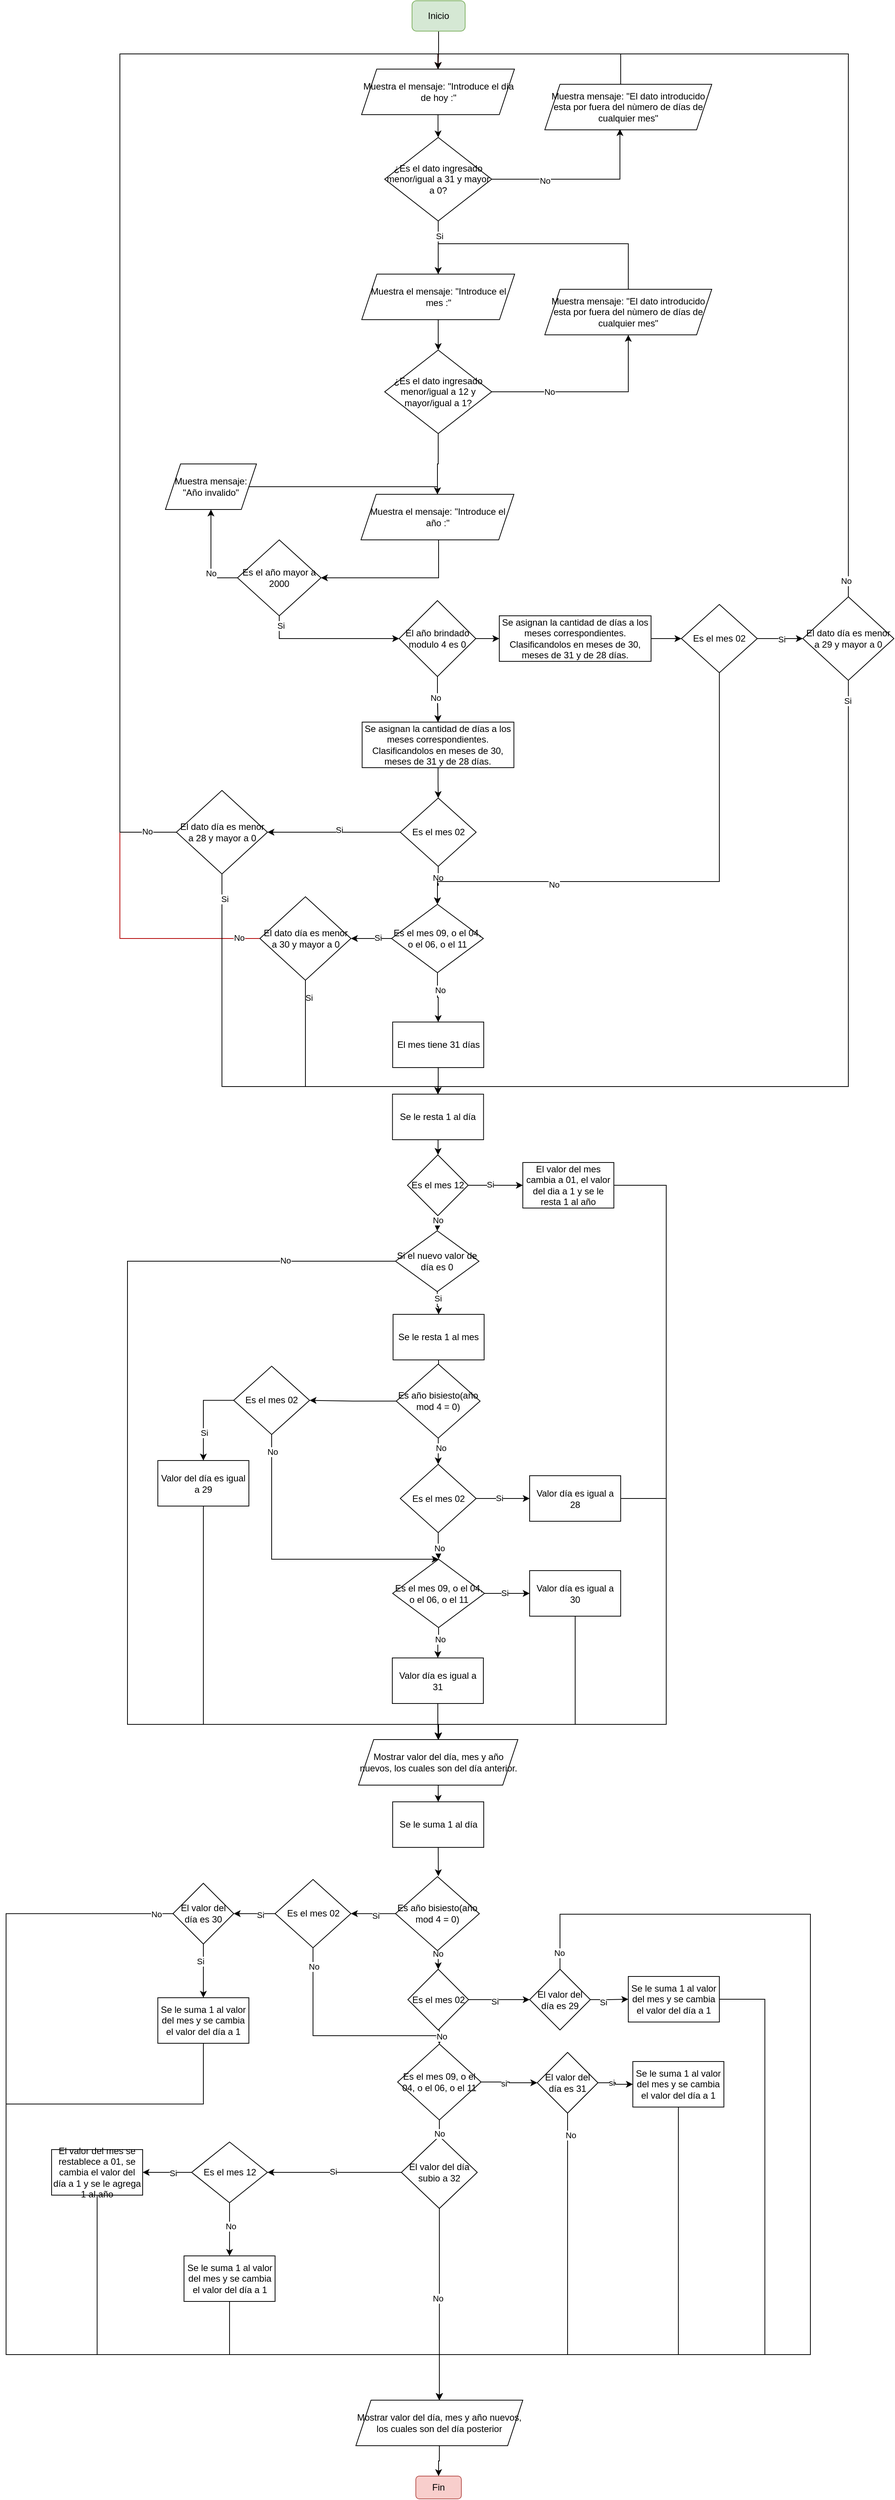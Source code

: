 <mxfile version="23.1.7" type="device">
  <diagram id="C5RBs43oDa-KdzZeNtuy" name="Page-1">
    <mxGraphModel dx="2181" dy="1824" grid="1" gridSize="10" guides="1" tooltips="1" connect="1" arrows="1" fold="1" page="1" pageScale="1" pageWidth="827" pageHeight="1169" math="0" shadow="0">
      <root>
        <mxCell id="WIyWlLk6GJQsqaUBKTNV-0" />
        <mxCell id="WIyWlLk6GJQsqaUBKTNV-1" parent="WIyWlLk6GJQsqaUBKTNV-0" />
        <mxCell id="IuTBxIgExuKys4fgffxA-3" style="edgeStyle=orthogonalEdgeStyle;rounded=0;orthogonalLoop=1;jettySize=auto;html=1;entryX=0.5;entryY=0;entryDx=0;entryDy=0;" parent="WIyWlLk6GJQsqaUBKTNV-1" source="0hLWhvE7-fq7aFlOR1GX-0" target="0hLWhvE7-fq7aFlOR1GX-1" edge="1">
          <mxGeometry relative="1" as="geometry" />
        </mxCell>
        <mxCell id="0hLWhvE7-fq7aFlOR1GX-0" value="Inicio" style="rounded=1;whiteSpace=wrap;html=1;fillColor=#d5e8d4;strokeColor=#82b366;" parent="WIyWlLk6GJQsqaUBKTNV-1" vertex="1">
          <mxGeometry x="415" y="-230" width="70" height="40" as="geometry" />
        </mxCell>
        <mxCell id="zD9bBYL7dRjCvq7cNpDJ-2" style="edgeStyle=orthogonalEdgeStyle;rounded=0;orthogonalLoop=1;jettySize=auto;html=1;entryX=0.5;entryY=0;entryDx=0;entryDy=0;" parent="WIyWlLk6GJQsqaUBKTNV-1" source="0hLWhvE7-fq7aFlOR1GX-1" target="IuTBxIgExuKys4fgffxA-0" edge="1">
          <mxGeometry relative="1" as="geometry" />
        </mxCell>
        <mxCell id="0hLWhvE7-fq7aFlOR1GX-1" value="Muestra el mensaje: &quot;Introduce el día de hoy :&quot;" style="shape=parallelogram;perimeter=parallelogramPerimeter;whiteSpace=wrap;html=1;fixedSize=1;" parent="WIyWlLk6GJQsqaUBKTNV-1" vertex="1">
          <mxGeometry x="348.5" y="-140" width="201.5" height="60" as="geometry" />
        </mxCell>
        <mxCell id="IuTBxIgExuKys4fgffxA-1" style="edgeStyle=orthogonalEdgeStyle;rounded=0;orthogonalLoop=1;jettySize=auto;html=1;entryX=0.5;entryY=0;entryDx=0;entryDy=0;" parent="WIyWlLk6GJQsqaUBKTNV-1" source="IuTBxIgExuKys4fgffxA-0" target="0hLWhvE7-fq7aFlOR1GX-2" edge="1">
          <mxGeometry relative="1" as="geometry" />
        </mxCell>
        <mxCell id="IuTBxIgExuKys4fgffxA-29" value="Si" style="edgeLabel;html=1;align=center;verticalAlign=middle;resizable=0;points=[];" parent="IuTBxIgExuKys4fgffxA-1" vertex="1" connectable="0">
          <mxGeometry x="-0.444" y="1" relative="1" as="geometry">
            <mxPoint as="offset" />
          </mxGeometry>
        </mxCell>
        <mxCell id="IuTBxIgExuKys4fgffxA-0" value="¿Es el dato ingresado menor/igual a 31 y mayor a 0?" style="rhombus;whiteSpace=wrap;html=1;" parent="WIyWlLk6GJQsqaUBKTNV-1" vertex="1">
          <mxGeometry x="379" y="-50" width="141" height="110" as="geometry" />
        </mxCell>
        <mxCell id="IuTBxIgExuKys4fgffxA-12" style="edgeStyle=orthogonalEdgeStyle;rounded=0;orthogonalLoop=1;jettySize=auto;html=1;entryX=0.5;entryY=0;entryDx=0;entryDy=0;" parent="WIyWlLk6GJQsqaUBKTNV-1" source="IuTBxIgExuKys4fgffxA-7" target="0hLWhvE7-fq7aFlOR1GX-1" edge="1">
          <mxGeometry relative="1" as="geometry">
            <Array as="points">
              <mxPoint x="690" y="-160" />
              <mxPoint x="449" y="-160" />
            </Array>
          </mxGeometry>
        </mxCell>
        <mxCell id="IuTBxIgExuKys4fgffxA-7" value="Muestra mensaje: &quot;El dato introducido esta por fuera del nùmero de días de cualquier mes&quot;" style="shape=parallelogram;perimeter=parallelogramPerimeter;whiteSpace=wrap;html=1;fixedSize=1;" parent="WIyWlLk6GJQsqaUBKTNV-1" vertex="1">
          <mxGeometry x="590" y="-120" width="220" height="60" as="geometry" />
        </mxCell>
        <mxCell id="IuTBxIgExuKys4fgffxA-8" style="edgeStyle=orthogonalEdgeStyle;rounded=0;orthogonalLoop=1;jettySize=auto;html=1;exitX=1;exitY=0.5;exitDx=0;exitDy=0;entryX=0.45;entryY=0.983;entryDx=0;entryDy=0;entryPerimeter=0;" parent="WIyWlLk6GJQsqaUBKTNV-1" source="IuTBxIgExuKys4fgffxA-0" target="IuTBxIgExuKys4fgffxA-7" edge="1">
          <mxGeometry relative="1" as="geometry" />
        </mxCell>
        <mxCell id="IuTBxIgExuKys4fgffxA-25" value="No" style="edgeLabel;html=1;align=center;verticalAlign=middle;resizable=0;points=[];" parent="IuTBxIgExuKys4fgffxA-8" vertex="1" connectable="0">
          <mxGeometry x="-0.417" y="-2" relative="1" as="geometry">
            <mxPoint x="1" as="offset" />
          </mxGeometry>
        </mxCell>
        <mxCell id="IuTBxIgExuKys4fgffxA-22" style="edgeStyle=orthogonalEdgeStyle;rounded=0;orthogonalLoop=1;jettySize=auto;html=1;entryX=0.5;entryY=1;entryDx=0;entryDy=0;" parent="WIyWlLk6GJQsqaUBKTNV-1" source="IuTBxIgExuKys4fgffxA-13" target="IuTBxIgExuKys4fgffxA-14" edge="1">
          <mxGeometry relative="1" as="geometry" />
        </mxCell>
        <mxCell id="IuTBxIgExuKys4fgffxA-24" value="No" style="edgeLabel;html=1;align=center;verticalAlign=middle;resizable=0;points=[];" parent="IuTBxIgExuKys4fgffxA-22" vertex="1" connectable="0">
          <mxGeometry x="-0.409" relative="1" as="geometry">
            <mxPoint as="offset" />
          </mxGeometry>
        </mxCell>
        <mxCell id="IuTBxIgExuKys4fgffxA-151" style="edgeStyle=orthogonalEdgeStyle;rounded=0;orthogonalLoop=1;jettySize=auto;html=1;entryX=0.5;entryY=0;entryDx=0;entryDy=0;" parent="WIyWlLk6GJQsqaUBKTNV-1" source="IuTBxIgExuKys4fgffxA-13" target="IuTBxIgExuKys4fgffxA-137" edge="1">
          <mxGeometry relative="1" as="geometry" />
        </mxCell>
        <mxCell id="IuTBxIgExuKys4fgffxA-13" value="¿Es el dato ingresado menor/igual a 12 y mayor/igual a 1?" style="rhombus;whiteSpace=wrap;html=1;" parent="WIyWlLk6GJQsqaUBKTNV-1" vertex="1">
          <mxGeometry x="379" y="230" width="141" height="110" as="geometry" />
        </mxCell>
        <mxCell id="zD9bBYL7dRjCvq7cNpDJ-3" style="edgeStyle=orthogonalEdgeStyle;rounded=0;orthogonalLoop=1;jettySize=auto;html=1;exitX=0.5;exitY=0;exitDx=0;exitDy=0;entryX=0.5;entryY=0;entryDx=0;entryDy=0;" parent="WIyWlLk6GJQsqaUBKTNV-1" source="IuTBxIgExuKys4fgffxA-14" target="0hLWhvE7-fq7aFlOR1GX-2" edge="1">
          <mxGeometry relative="1" as="geometry">
            <Array as="points">
              <mxPoint x="700" y="90" />
              <mxPoint x="450" y="90" />
            </Array>
          </mxGeometry>
        </mxCell>
        <mxCell id="IuTBxIgExuKys4fgffxA-14" value="Muestra mensaje: &quot;El dato introducido esta por fuera del nùmero de días de cualquier mes&quot;" style="shape=parallelogram;perimeter=parallelogramPerimeter;whiteSpace=wrap;html=1;fixedSize=1;" parent="WIyWlLk6GJQsqaUBKTNV-1" vertex="1">
          <mxGeometry x="590" y="150" width="220" height="60" as="geometry" />
        </mxCell>
        <mxCell id="zD9bBYL7dRjCvq7cNpDJ-10" style="edgeStyle=orthogonalEdgeStyle;rounded=0;orthogonalLoop=1;jettySize=auto;html=1;entryX=0.5;entryY=0;entryDx=0;entryDy=0;" parent="WIyWlLk6GJQsqaUBKTNV-1" source="IuTBxIgExuKys4fgffxA-34" target="IuTBxIgExuKys4fgffxA-38" edge="1">
          <mxGeometry relative="1" as="geometry" />
        </mxCell>
        <mxCell id="IuTBxIgExuKys4fgffxA-34" value="Se asignan la cantidad de días a los meses correspondientes. Clasificandolos en meses de 30, meses de 31 y de 28 días." style="rounded=0;whiteSpace=wrap;html=1;" parent="WIyWlLk6GJQsqaUBKTNV-1" vertex="1">
          <mxGeometry x="349.25" y="720" width="200" height="60" as="geometry" />
        </mxCell>
        <mxCell id="zD9bBYL7dRjCvq7cNpDJ-12" style="edgeStyle=orthogonalEdgeStyle;rounded=0;orthogonalLoop=1;jettySize=auto;html=1;entryX=0.5;entryY=0;entryDx=0;entryDy=0;" parent="WIyWlLk6GJQsqaUBKTNV-1" source="IuTBxIgExuKys4fgffxA-35" target="IuTBxIgExuKys4fgffxA-42" edge="1">
          <mxGeometry relative="1" as="geometry" />
        </mxCell>
        <mxCell id="zD9bBYL7dRjCvq7cNpDJ-30" value="No" style="edgeLabel;html=1;align=center;verticalAlign=middle;resizable=0;points=[];" parent="zD9bBYL7dRjCvq7cNpDJ-12" vertex="1" connectable="0">
          <mxGeometry x="-0.323" y="3" relative="1" as="geometry">
            <mxPoint as="offset" />
          </mxGeometry>
        </mxCell>
        <mxCell id="zD9bBYL7dRjCvq7cNpDJ-244" style="edgeStyle=orthogonalEdgeStyle;rounded=0;orthogonalLoop=1;jettySize=auto;html=1;entryX=1;entryY=0.5;entryDx=0;entryDy=0;" parent="WIyWlLk6GJQsqaUBKTNV-1" source="IuTBxIgExuKys4fgffxA-35" target="zD9bBYL7dRjCvq7cNpDJ-239" edge="1">
          <mxGeometry relative="1" as="geometry" />
        </mxCell>
        <mxCell id="zD9bBYL7dRjCvq7cNpDJ-245" value="Si" style="edgeLabel;html=1;align=center;verticalAlign=middle;resizable=0;points=[];" parent="zD9bBYL7dRjCvq7cNpDJ-244" vertex="1" connectable="0">
          <mxGeometry x="-0.319" y="-1" relative="1" as="geometry">
            <mxPoint as="offset" />
          </mxGeometry>
        </mxCell>
        <mxCell id="IuTBxIgExuKys4fgffxA-35" value="Es el mes 09, o el 04, o el 06, o el 11" style="rhombus;whiteSpace=wrap;html=1;" parent="WIyWlLk6GJQsqaUBKTNV-1" vertex="1">
          <mxGeometry x="388" y="960" width="121" height="90" as="geometry" />
        </mxCell>
        <mxCell id="zD9bBYL7dRjCvq7cNpDJ-11" style="edgeStyle=orthogonalEdgeStyle;rounded=0;orthogonalLoop=1;jettySize=auto;html=1;" parent="WIyWlLk6GJQsqaUBKTNV-1" source="IuTBxIgExuKys4fgffxA-38" target="IuTBxIgExuKys4fgffxA-35" edge="1">
          <mxGeometry relative="1" as="geometry" />
        </mxCell>
        <mxCell id="zD9bBYL7dRjCvq7cNpDJ-32" value="No" style="edgeLabel;html=1;align=center;verticalAlign=middle;resizable=0;points=[];" parent="zD9bBYL7dRjCvq7cNpDJ-11" vertex="1" connectable="0">
          <mxGeometry x="-0.438" y="-1" relative="1" as="geometry">
            <mxPoint as="offset" />
          </mxGeometry>
        </mxCell>
        <mxCell id="zD9bBYL7dRjCvq7cNpDJ-243" style="edgeStyle=orthogonalEdgeStyle;rounded=0;orthogonalLoop=1;jettySize=auto;html=1;exitX=0;exitY=0.5;exitDx=0;exitDy=0;entryX=1;entryY=0.5;entryDx=0;entryDy=0;" parent="WIyWlLk6GJQsqaUBKTNV-1" source="IuTBxIgExuKys4fgffxA-38" target="zD9bBYL7dRjCvq7cNpDJ-242" edge="1">
          <mxGeometry relative="1" as="geometry" />
        </mxCell>
        <mxCell id="zD9bBYL7dRjCvq7cNpDJ-246" value="Si" style="edgeLabel;html=1;align=center;verticalAlign=middle;resizable=0;points=[];" parent="zD9bBYL7dRjCvq7cNpDJ-243" vertex="1" connectable="0">
          <mxGeometry x="-0.085" y="-3" relative="1" as="geometry">
            <mxPoint x="-1" as="offset" />
          </mxGeometry>
        </mxCell>
        <mxCell id="IuTBxIgExuKys4fgffxA-38" value="Es el mes 02" style="rhombus;whiteSpace=wrap;html=1;" parent="WIyWlLk6GJQsqaUBKTNV-1" vertex="1">
          <mxGeometry x="399.5" y="820" width="100" height="90" as="geometry" />
        </mxCell>
        <mxCell id="zD9bBYL7dRjCvq7cNpDJ-45" style="edgeStyle=orthogonalEdgeStyle;rounded=0;orthogonalLoop=1;jettySize=auto;html=1;entryX=0.5;entryY=0;entryDx=0;entryDy=0;" parent="WIyWlLk6GJQsqaUBKTNV-1" source="IuTBxIgExuKys4fgffxA-42" target="IuTBxIgExuKys4fgffxA-51" edge="1">
          <mxGeometry relative="1" as="geometry" />
        </mxCell>
        <mxCell id="IuTBxIgExuKys4fgffxA-42" value="El mes tiene 31 días" style="rounded=0;whiteSpace=wrap;html=1;" parent="WIyWlLk6GJQsqaUBKTNV-1" vertex="1">
          <mxGeometry x="389.5" y="1115" width="120" height="60" as="geometry" />
        </mxCell>
        <mxCell id="zD9bBYL7dRjCvq7cNpDJ-211" style="edgeStyle=orthogonalEdgeStyle;rounded=0;orthogonalLoop=1;jettySize=auto;html=1;entryX=0.5;entryY=0;entryDx=0;entryDy=0;" parent="WIyWlLk6GJQsqaUBKTNV-1" source="IuTBxIgExuKys4fgffxA-51" target="zD9bBYL7dRjCvq7cNpDJ-209" edge="1">
          <mxGeometry relative="1" as="geometry" />
        </mxCell>
        <mxCell id="IuTBxIgExuKys4fgffxA-51" value="Se le resta 1 al día" style="rounded=0;whiteSpace=wrap;html=1;" parent="WIyWlLk6GJQsqaUBKTNV-1" vertex="1">
          <mxGeometry x="389.25" y="1210" width="120" height="60" as="geometry" />
        </mxCell>
        <mxCell id="zD9bBYL7dRjCvq7cNpDJ-50" style="edgeStyle=orthogonalEdgeStyle;rounded=0;orthogonalLoop=1;jettySize=auto;html=1;entryX=0.5;entryY=0;entryDx=0;entryDy=0;" parent="WIyWlLk6GJQsqaUBKTNV-1" source="IuTBxIgExuKys4fgffxA-55" target="IuTBxIgExuKys4fgffxA-62" edge="1">
          <mxGeometry relative="1" as="geometry" />
        </mxCell>
        <mxCell id="zD9bBYL7dRjCvq7cNpDJ-78" value="Si" style="edgeLabel;html=1;align=center;verticalAlign=middle;resizable=0;points=[];" parent="zD9bBYL7dRjCvq7cNpDJ-50" vertex="1" connectable="0">
          <mxGeometry x="-0.481" relative="1" as="geometry">
            <mxPoint y="1" as="offset" />
          </mxGeometry>
        </mxCell>
        <mxCell id="zD9bBYL7dRjCvq7cNpDJ-76" style="edgeStyle=orthogonalEdgeStyle;rounded=0;orthogonalLoop=1;jettySize=auto;html=1;entryX=0.5;entryY=0;entryDx=0;entryDy=0;exitX=0;exitY=0.5;exitDx=0;exitDy=0;" parent="WIyWlLk6GJQsqaUBKTNV-1" source="IuTBxIgExuKys4fgffxA-55" target="IuTBxIgExuKys4fgffxA-90" edge="1">
          <mxGeometry relative="1" as="geometry">
            <mxPoint x="110" y="1950" as="targetPoint" />
            <Array as="points">
              <mxPoint x="40" y="1430" />
              <mxPoint x="40" y="2040" />
              <mxPoint x="450" y="2040" />
            </Array>
          </mxGeometry>
        </mxCell>
        <mxCell id="zD9bBYL7dRjCvq7cNpDJ-79" value="No" style="edgeLabel;html=1;align=center;verticalAlign=middle;resizable=0;points=[];" parent="zD9bBYL7dRjCvq7cNpDJ-76" vertex="1" connectable="0">
          <mxGeometry x="-0.79" y="-1" relative="1" as="geometry">
            <mxPoint as="offset" />
          </mxGeometry>
        </mxCell>
        <mxCell id="IuTBxIgExuKys4fgffxA-55" value="Si el nuevo valor de día es 0" style="rhombus;whiteSpace=wrap;html=1;" parent="WIyWlLk6GJQsqaUBKTNV-1" vertex="1">
          <mxGeometry x="393.25" y="1390" width="110" height="80" as="geometry" />
        </mxCell>
        <mxCell id="zD9bBYL7dRjCvq7cNpDJ-60" style="edgeStyle=orthogonalEdgeStyle;rounded=0;orthogonalLoop=1;jettySize=auto;html=1;entryX=0.5;entryY=0;entryDx=0;entryDy=0;" parent="WIyWlLk6GJQsqaUBKTNV-1" source="IuTBxIgExuKys4fgffxA-62" target="zD9bBYL7dRjCvq7cNpDJ-59" edge="1">
          <mxGeometry relative="1" as="geometry" />
        </mxCell>
        <mxCell id="IuTBxIgExuKys4fgffxA-62" value="Se le resta 1 al mes" style="rounded=0;whiteSpace=wrap;html=1;" parent="WIyWlLk6GJQsqaUBKTNV-1" vertex="1">
          <mxGeometry x="390" y="1500" width="120" height="60" as="geometry" />
        </mxCell>
        <mxCell id="zD9bBYL7dRjCvq7cNpDJ-64" style="edgeStyle=orthogonalEdgeStyle;rounded=0;orthogonalLoop=1;jettySize=auto;html=1;entryX=0;entryY=0.5;entryDx=0;entryDy=0;" parent="WIyWlLk6GJQsqaUBKTNV-1" source="IuTBxIgExuKys4fgffxA-64" target="IuTBxIgExuKys4fgffxA-78" edge="1">
          <mxGeometry relative="1" as="geometry" />
        </mxCell>
        <mxCell id="zD9bBYL7dRjCvq7cNpDJ-71" value="Si" style="edgeLabel;html=1;align=center;verticalAlign=middle;resizable=0;points=[];" parent="zD9bBYL7dRjCvq7cNpDJ-64" vertex="1" connectable="0">
          <mxGeometry x="-0.101" y="1" relative="1" as="geometry">
            <mxPoint as="offset" />
          </mxGeometry>
        </mxCell>
        <mxCell id="zD9bBYL7dRjCvq7cNpDJ-65" style="edgeStyle=orthogonalEdgeStyle;rounded=0;orthogonalLoop=1;jettySize=auto;html=1;entryX=0.5;entryY=0;entryDx=0;entryDy=0;" parent="WIyWlLk6GJQsqaUBKTNV-1" source="IuTBxIgExuKys4fgffxA-64" target="IuTBxIgExuKys4fgffxA-83" edge="1">
          <mxGeometry relative="1" as="geometry" />
        </mxCell>
        <mxCell id="zD9bBYL7dRjCvq7cNpDJ-68" value="No" style="edgeLabel;html=1;align=center;verticalAlign=middle;resizable=0;points=[];" parent="zD9bBYL7dRjCvq7cNpDJ-65" vertex="1" connectable="0">
          <mxGeometry x="-0.25" y="2" relative="1" as="geometry">
            <mxPoint as="offset" />
          </mxGeometry>
        </mxCell>
        <mxCell id="IuTBxIgExuKys4fgffxA-64" value="Es el mes 09, o el 04, o el 06, o el 11" style="rhombus;whiteSpace=wrap;html=1;" parent="WIyWlLk6GJQsqaUBKTNV-1" vertex="1">
          <mxGeometry x="389.5" y="1822.5" width="121" height="90" as="geometry" />
        </mxCell>
        <mxCell id="zD9bBYL7dRjCvq7cNpDJ-55" style="edgeStyle=orthogonalEdgeStyle;rounded=0;orthogonalLoop=1;jettySize=auto;html=1;entryX=0.5;entryY=0;entryDx=0;entryDy=0;" parent="WIyWlLk6GJQsqaUBKTNV-1" source="IuTBxIgExuKys4fgffxA-65" target="IuTBxIgExuKys4fgffxA-64" edge="1">
          <mxGeometry relative="1" as="geometry" />
        </mxCell>
        <mxCell id="zD9bBYL7dRjCvq7cNpDJ-67" value="No" style="edgeLabel;html=1;align=center;verticalAlign=middle;resizable=0;points=[];" parent="zD9bBYL7dRjCvq7cNpDJ-55" vertex="1" connectable="0">
          <mxGeometry x="0.153" y="2" relative="1" as="geometry">
            <mxPoint x="-1" as="offset" />
          </mxGeometry>
        </mxCell>
        <mxCell id="zD9bBYL7dRjCvq7cNpDJ-63" style="edgeStyle=orthogonalEdgeStyle;rounded=0;orthogonalLoop=1;jettySize=auto;html=1;" parent="WIyWlLk6GJQsqaUBKTNV-1" source="IuTBxIgExuKys4fgffxA-65" target="IuTBxIgExuKys4fgffxA-80" edge="1">
          <mxGeometry relative="1" as="geometry" />
        </mxCell>
        <mxCell id="zD9bBYL7dRjCvq7cNpDJ-72" value="Si" style="edgeLabel;html=1;align=center;verticalAlign=middle;resizable=0;points=[];" parent="zD9bBYL7dRjCvq7cNpDJ-63" vertex="1" connectable="0">
          <mxGeometry x="-0.146" y="1" relative="1" as="geometry">
            <mxPoint as="offset" />
          </mxGeometry>
        </mxCell>
        <mxCell id="IuTBxIgExuKys4fgffxA-65" value="Es el mes 02" style="rhombus;whiteSpace=wrap;html=1;" parent="WIyWlLk6GJQsqaUBKTNV-1" vertex="1">
          <mxGeometry x="399.5" y="1697.5" width="100" height="90" as="geometry" />
        </mxCell>
        <mxCell id="zD9bBYL7dRjCvq7cNpDJ-74" style="edgeStyle=orthogonalEdgeStyle;rounded=0;orthogonalLoop=1;jettySize=auto;html=1;" parent="WIyWlLk6GJQsqaUBKTNV-1" source="IuTBxIgExuKys4fgffxA-78" target="IuTBxIgExuKys4fgffxA-90" edge="1">
          <mxGeometry relative="1" as="geometry">
            <Array as="points">
              <mxPoint x="630" y="2040" />
              <mxPoint x="450" y="2040" />
            </Array>
          </mxGeometry>
        </mxCell>
        <mxCell id="IuTBxIgExuKys4fgffxA-78" value="Valor día es igual a 30" style="rounded=0;whiteSpace=wrap;html=1;" parent="WIyWlLk6GJQsqaUBKTNV-1" vertex="1">
          <mxGeometry x="570" y="1837.5" width="120" height="60" as="geometry" />
        </mxCell>
        <mxCell id="zD9bBYL7dRjCvq7cNpDJ-75" style="edgeStyle=orthogonalEdgeStyle;rounded=0;orthogonalLoop=1;jettySize=auto;html=1;entryX=0.5;entryY=0;entryDx=0;entryDy=0;" parent="WIyWlLk6GJQsqaUBKTNV-1" source="IuTBxIgExuKys4fgffxA-80" target="IuTBxIgExuKys4fgffxA-90" edge="1">
          <mxGeometry relative="1" as="geometry">
            <mxPoint x="450" y="2050" as="targetPoint" />
            <Array as="points">
              <mxPoint x="750" y="1743" />
              <mxPoint x="750" y="2040" />
              <mxPoint x="450" y="2040" />
            </Array>
          </mxGeometry>
        </mxCell>
        <mxCell id="IuTBxIgExuKys4fgffxA-80" value="Valor día es igual a 28" style="rounded=0;whiteSpace=wrap;html=1;" parent="WIyWlLk6GJQsqaUBKTNV-1" vertex="1">
          <mxGeometry x="570" y="1712.5" width="120" height="60" as="geometry" />
        </mxCell>
        <mxCell id="zD9bBYL7dRjCvq7cNpDJ-73" style="edgeStyle=orthogonalEdgeStyle;rounded=0;orthogonalLoop=1;jettySize=auto;html=1;entryX=0.5;entryY=0;entryDx=0;entryDy=0;" parent="WIyWlLk6GJQsqaUBKTNV-1" source="IuTBxIgExuKys4fgffxA-83" target="IuTBxIgExuKys4fgffxA-90" edge="1">
          <mxGeometry relative="1" as="geometry" />
        </mxCell>
        <mxCell id="IuTBxIgExuKys4fgffxA-83" value="Valor día es igual a 31" style="rounded=0;whiteSpace=wrap;html=1;" parent="WIyWlLk6GJQsqaUBKTNV-1" vertex="1">
          <mxGeometry x="389" y="1952.5" width="120" height="60" as="geometry" />
        </mxCell>
        <mxCell id="zD9bBYL7dRjCvq7cNpDJ-92" style="edgeStyle=orthogonalEdgeStyle;rounded=0;orthogonalLoop=1;jettySize=auto;html=1;entryX=0.5;entryY=0;entryDx=0;entryDy=0;" parent="WIyWlLk6GJQsqaUBKTNV-1" source="IuTBxIgExuKys4fgffxA-90" target="IuTBxIgExuKys4fgffxA-93" edge="1">
          <mxGeometry relative="1" as="geometry" />
        </mxCell>
        <mxCell id="IuTBxIgExuKys4fgffxA-90" value="Mostrar valor del día, mes y año nuevos, los cuales son del día anterior." style="shape=parallelogram;perimeter=parallelogramPerimeter;whiteSpace=wrap;html=1;fixedSize=1;" parent="WIyWlLk6GJQsqaUBKTNV-1" vertex="1">
          <mxGeometry x="344.5" y="2060" width="210" height="60" as="geometry" />
        </mxCell>
        <mxCell id="zD9bBYL7dRjCvq7cNpDJ-161" style="edgeStyle=orthogonalEdgeStyle;rounded=0;orthogonalLoop=1;jettySize=auto;html=1;exitX=0.5;exitY=1;exitDx=0;exitDy=0;" parent="WIyWlLk6GJQsqaUBKTNV-1" source="IuTBxIgExuKys4fgffxA-93" edge="1">
          <mxGeometry relative="1" as="geometry">
            <mxPoint x="449.706" y="2240" as="targetPoint" />
          </mxGeometry>
        </mxCell>
        <mxCell id="IuTBxIgExuKys4fgffxA-93" value="Se le suma 1 al día" style="rounded=0;whiteSpace=wrap;html=1;" parent="WIyWlLk6GJQsqaUBKTNV-1" vertex="1">
          <mxGeometry x="389.5" y="2142" width="120" height="60" as="geometry" />
        </mxCell>
        <mxCell id="IuTBxIgExuKys4fgffxA-135" value="Fin" style="rounded=1;whiteSpace=wrap;html=1;fillColor=#f8cecc;strokeColor=#b85450;" parent="WIyWlLk6GJQsqaUBKTNV-1" vertex="1">
          <mxGeometry x="420" y="3030" width="60" height="30" as="geometry" />
        </mxCell>
        <mxCell id="zD9bBYL7dRjCvq7cNpDJ-220" style="edgeStyle=orthogonalEdgeStyle;rounded=0;orthogonalLoop=1;jettySize=auto;html=1;entryX=1;entryY=0.5;entryDx=0;entryDy=0;" parent="WIyWlLk6GJQsqaUBKTNV-1" source="IuTBxIgExuKys4fgffxA-137" target="zD9bBYL7dRjCvq7cNpDJ-218" edge="1">
          <mxGeometry relative="1" as="geometry">
            <Array as="points">
              <mxPoint x="450" y="530" />
            </Array>
          </mxGeometry>
        </mxCell>
        <mxCell id="IuTBxIgExuKys4fgffxA-137" value="Muestra el mensaje: &quot;Introduce el año :&quot;" style="shape=parallelogram;perimeter=parallelogramPerimeter;whiteSpace=wrap;html=1;fixedSize=1;" parent="WIyWlLk6GJQsqaUBKTNV-1" vertex="1">
          <mxGeometry x="347.75" y="420" width="201.5" height="60" as="geometry" />
        </mxCell>
        <mxCell id="zD9bBYL7dRjCvq7cNpDJ-217" style="edgeStyle=orthogonalEdgeStyle;rounded=0;orthogonalLoop=1;jettySize=auto;html=1;exitX=0.5;exitY=1;exitDx=0;exitDy=0;entryX=0.5;entryY=0;entryDx=0;entryDy=0;" parent="WIyWlLk6GJQsqaUBKTNV-1" source="0hLWhvE7-fq7aFlOR1GX-2" target="IuTBxIgExuKys4fgffxA-13" edge="1">
          <mxGeometry relative="1" as="geometry" />
        </mxCell>
        <mxCell id="0hLWhvE7-fq7aFlOR1GX-2" value="Muestra el mensaje: &quot;Introduce el mes :&quot;" style="shape=parallelogram;perimeter=parallelogramPerimeter;whiteSpace=wrap;html=1;fixedSize=1;" parent="WIyWlLk6GJQsqaUBKTNV-1" vertex="1">
          <mxGeometry x="348.75" y="130" width="201.5" height="60" as="geometry" />
        </mxCell>
        <mxCell id="zD9bBYL7dRjCvq7cNpDJ-6" style="edgeStyle=orthogonalEdgeStyle;rounded=0;orthogonalLoop=1;jettySize=auto;html=1;entryX=0.5;entryY=0;entryDx=0;entryDy=0;" parent="WIyWlLk6GJQsqaUBKTNV-1" source="zD9bBYL7dRjCvq7cNpDJ-0" target="IuTBxIgExuKys4fgffxA-34" edge="1">
          <mxGeometry relative="1" as="geometry" />
        </mxCell>
        <mxCell id="zD9bBYL7dRjCvq7cNpDJ-7" value="" style="edgeStyle=orthogonalEdgeStyle;rounded=0;orthogonalLoop=1;jettySize=auto;html=1;" parent="WIyWlLk6GJQsqaUBKTNV-1" source="zD9bBYL7dRjCvq7cNpDJ-0" target="IuTBxIgExuKys4fgffxA-34" edge="1">
          <mxGeometry relative="1" as="geometry" />
        </mxCell>
        <mxCell id="zD9bBYL7dRjCvq7cNpDJ-8" value="No" style="edgeLabel;html=1;align=center;verticalAlign=middle;resizable=0;points=[];" parent="zD9bBYL7dRjCvq7cNpDJ-7" vertex="1" connectable="0">
          <mxGeometry x="-0.094" y="-3" relative="1" as="geometry">
            <mxPoint as="offset" />
          </mxGeometry>
        </mxCell>
        <mxCell id="zD9bBYL7dRjCvq7cNpDJ-24" style="edgeStyle=orthogonalEdgeStyle;rounded=0;orthogonalLoop=1;jettySize=auto;html=1;entryX=0;entryY=0.5;entryDx=0;entryDy=0;" parent="WIyWlLk6GJQsqaUBKTNV-1" source="zD9bBYL7dRjCvq7cNpDJ-0" target="zD9bBYL7dRjCvq7cNpDJ-20" edge="1">
          <mxGeometry relative="1" as="geometry" />
        </mxCell>
        <mxCell id="zD9bBYL7dRjCvq7cNpDJ-0" value="El año brindado modulo 4 es 0" style="rhombus;whiteSpace=wrap;html=1;" parent="WIyWlLk6GJQsqaUBKTNV-1" vertex="1">
          <mxGeometry x="398" y="560" width="101" height="100" as="geometry" />
        </mxCell>
        <mxCell id="zD9bBYL7dRjCvq7cNpDJ-26" style="edgeStyle=orthogonalEdgeStyle;rounded=0;orthogonalLoop=1;jettySize=auto;html=1;entryX=0;entryY=0.5;entryDx=0;entryDy=0;" parent="WIyWlLk6GJQsqaUBKTNV-1" source="zD9bBYL7dRjCvq7cNpDJ-16" edge="1">
          <mxGeometry relative="1" as="geometry">
            <mxPoint x="930" y="610" as="targetPoint" />
          </mxGeometry>
        </mxCell>
        <mxCell id="zD9bBYL7dRjCvq7cNpDJ-29" value="Si" style="edgeLabel;html=1;align=center;verticalAlign=middle;resizable=0;points=[];" parent="zD9bBYL7dRjCvq7cNpDJ-26" vertex="1" connectable="0">
          <mxGeometry x="0.056" relative="1" as="geometry">
            <mxPoint as="offset" />
          </mxGeometry>
        </mxCell>
        <mxCell id="zD9bBYL7dRjCvq7cNpDJ-27" style="edgeStyle=orthogonalEdgeStyle;rounded=0;orthogonalLoop=1;jettySize=auto;html=1;entryX=0.5;entryY=0;entryDx=0;entryDy=0;" parent="WIyWlLk6GJQsqaUBKTNV-1" source="zD9bBYL7dRjCvq7cNpDJ-16" target="IuTBxIgExuKys4fgffxA-35" edge="1">
          <mxGeometry relative="1" as="geometry">
            <Array as="points">
              <mxPoint x="820" y="930" />
              <mxPoint x="449" y="930" />
            </Array>
          </mxGeometry>
        </mxCell>
        <mxCell id="zD9bBYL7dRjCvq7cNpDJ-28" value="No" style="edgeLabel;html=1;align=center;verticalAlign=middle;resizable=0;points=[];" parent="zD9bBYL7dRjCvq7cNpDJ-27" vertex="1" connectable="0">
          <mxGeometry x="0.459" y="4" relative="1" as="geometry">
            <mxPoint as="offset" />
          </mxGeometry>
        </mxCell>
        <mxCell id="zD9bBYL7dRjCvq7cNpDJ-16" value="Es el mes 02" style="rhombus;whiteSpace=wrap;html=1;" parent="WIyWlLk6GJQsqaUBKTNV-1" vertex="1">
          <mxGeometry x="770" y="565" width="100" height="90" as="geometry" />
        </mxCell>
        <mxCell id="zD9bBYL7dRjCvq7cNpDJ-25" style="edgeStyle=orthogonalEdgeStyle;rounded=0;orthogonalLoop=1;jettySize=auto;html=1;entryX=0;entryY=0.5;entryDx=0;entryDy=0;" parent="WIyWlLk6GJQsqaUBKTNV-1" source="zD9bBYL7dRjCvq7cNpDJ-20" target="zD9bBYL7dRjCvq7cNpDJ-16" edge="1">
          <mxGeometry relative="1" as="geometry" />
        </mxCell>
        <mxCell id="zD9bBYL7dRjCvq7cNpDJ-20" value="Se asignan la cantidad de días a los meses correspondientes. Clasificandolos en meses de 30, meses de 31 y de 28 días." style="rounded=0;whiteSpace=wrap;html=1;" parent="WIyWlLk6GJQsqaUBKTNV-1" vertex="1">
          <mxGeometry x="530" y="580" width="200" height="60" as="geometry" />
        </mxCell>
        <mxCell id="zD9bBYL7dRjCvq7cNpDJ-61" style="edgeStyle=orthogonalEdgeStyle;rounded=0;orthogonalLoop=1;jettySize=auto;html=1;entryX=0.5;entryY=0;entryDx=0;entryDy=0;" parent="WIyWlLk6GJQsqaUBKTNV-1" source="zD9bBYL7dRjCvq7cNpDJ-59" target="IuTBxIgExuKys4fgffxA-65" edge="1">
          <mxGeometry relative="1" as="geometry" />
        </mxCell>
        <mxCell id="zD9bBYL7dRjCvq7cNpDJ-62" value="No" style="edgeLabel;html=1;align=center;verticalAlign=middle;resizable=0;points=[];" parent="zD9bBYL7dRjCvq7cNpDJ-61" vertex="1" connectable="0">
          <mxGeometry x="-0.288" y="3" relative="1" as="geometry">
            <mxPoint as="offset" />
          </mxGeometry>
        </mxCell>
        <mxCell id="zD9bBYL7dRjCvq7cNpDJ-82" style="edgeStyle=orthogonalEdgeStyle;rounded=0;orthogonalLoop=1;jettySize=auto;html=1;entryX=1;entryY=0.5;entryDx=0;entryDy=0;" parent="WIyWlLk6GJQsqaUBKTNV-1" source="zD9bBYL7dRjCvq7cNpDJ-59" target="zD9bBYL7dRjCvq7cNpDJ-81" edge="1">
          <mxGeometry relative="1" as="geometry" />
        </mxCell>
        <mxCell id="zD9bBYL7dRjCvq7cNpDJ-59" value="Es año bisiesto(año mod 4 = 0)" style="rhombus;whiteSpace=wrap;html=1;" parent="WIyWlLk6GJQsqaUBKTNV-1" vertex="1">
          <mxGeometry x="394.25" y="1565.5" width="110.5" height="97.5" as="geometry" />
        </mxCell>
        <mxCell id="zD9bBYL7dRjCvq7cNpDJ-84" style="edgeStyle=orthogonalEdgeStyle;rounded=0;orthogonalLoop=1;jettySize=auto;html=1;exitX=0;exitY=0.5;exitDx=0;exitDy=0;" parent="WIyWlLk6GJQsqaUBKTNV-1" source="zD9bBYL7dRjCvq7cNpDJ-81" target="zD9bBYL7dRjCvq7cNpDJ-83" edge="1">
          <mxGeometry relative="1" as="geometry" />
        </mxCell>
        <mxCell id="zD9bBYL7dRjCvq7cNpDJ-86" value="Si" style="edgeLabel;html=1;align=center;verticalAlign=middle;resizable=0;points=[];" parent="zD9bBYL7dRjCvq7cNpDJ-84" vertex="1" connectable="0">
          <mxGeometry x="0.392" y="1" relative="1" as="geometry">
            <mxPoint y="-1" as="offset" />
          </mxGeometry>
        </mxCell>
        <mxCell id="zD9bBYL7dRjCvq7cNpDJ-87" style="edgeStyle=orthogonalEdgeStyle;rounded=0;orthogonalLoop=1;jettySize=auto;html=1;entryX=0.5;entryY=0;entryDx=0;entryDy=0;" parent="WIyWlLk6GJQsqaUBKTNV-1" source="zD9bBYL7dRjCvq7cNpDJ-81" target="IuTBxIgExuKys4fgffxA-64" edge="1">
          <mxGeometry relative="1" as="geometry">
            <Array as="points">
              <mxPoint x="230" y="1822" />
            </Array>
          </mxGeometry>
        </mxCell>
        <mxCell id="zD9bBYL7dRjCvq7cNpDJ-88" value="No" style="edgeLabel;html=1;align=center;verticalAlign=middle;resizable=0;points=[];" parent="zD9bBYL7dRjCvq7cNpDJ-87" vertex="1" connectable="0">
          <mxGeometry x="-0.889" y="1" relative="1" as="geometry">
            <mxPoint y="1" as="offset" />
          </mxGeometry>
        </mxCell>
        <mxCell id="zD9bBYL7dRjCvq7cNpDJ-81" value="Es el mes 02" style="rhombus;whiteSpace=wrap;html=1;" parent="WIyWlLk6GJQsqaUBKTNV-1" vertex="1">
          <mxGeometry x="180" y="1568.25" width="100" height="90" as="geometry" />
        </mxCell>
        <mxCell id="zD9bBYL7dRjCvq7cNpDJ-85" style="edgeStyle=orthogonalEdgeStyle;rounded=0;orthogonalLoop=1;jettySize=auto;html=1;entryX=0.5;entryY=0;entryDx=0;entryDy=0;" parent="WIyWlLk6GJQsqaUBKTNV-1" source="zD9bBYL7dRjCvq7cNpDJ-83" target="IuTBxIgExuKys4fgffxA-90" edge="1">
          <mxGeometry relative="1" as="geometry">
            <Array as="points">
              <mxPoint x="140" y="2040" />
              <mxPoint x="450" y="2040" />
            </Array>
            <mxPoint x="450" y="2050" as="targetPoint" />
          </mxGeometry>
        </mxCell>
        <mxCell id="zD9bBYL7dRjCvq7cNpDJ-83" value="Valor del día es igual a 29" style="rounded=0;whiteSpace=wrap;html=1;" parent="WIyWlLk6GJQsqaUBKTNV-1" vertex="1">
          <mxGeometry x="80" y="1692.5" width="120" height="60" as="geometry" />
        </mxCell>
        <mxCell id="zD9bBYL7dRjCvq7cNpDJ-177" style="edgeStyle=orthogonalEdgeStyle;rounded=0;orthogonalLoop=1;jettySize=auto;html=1;" parent="WIyWlLk6GJQsqaUBKTNV-1" source="zD9bBYL7dRjCvq7cNpDJ-93" target="zD9bBYL7dRjCvq7cNpDJ-176" edge="1">
          <mxGeometry relative="1" as="geometry" />
        </mxCell>
        <mxCell id="zD9bBYL7dRjCvq7cNpDJ-180" value="Si" style="edgeLabel;html=1;align=center;verticalAlign=middle;resizable=0;points=[];" parent="zD9bBYL7dRjCvq7cNpDJ-177" vertex="1" connectable="0">
          <mxGeometry x="0.024" y="-1" relative="1" as="geometry">
            <mxPoint as="offset" />
          </mxGeometry>
        </mxCell>
        <mxCell id="zD9bBYL7dRjCvq7cNpDJ-182" style="edgeStyle=orthogonalEdgeStyle;rounded=0;orthogonalLoop=1;jettySize=auto;html=1;" parent="WIyWlLk6GJQsqaUBKTNV-1" source="zD9bBYL7dRjCvq7cNpDJ-93" target="zD9bBYL7dRjCvq7cNpDJ-113" edge="1">
          <mxGeometry relative="1" as="geometry">
            <mxPoint x="451.0" y="2740" as="targetPoint" />
          </mxGeometry>
        </mxCell>
        <mxCell id="zD9bBYL7dRjCvq7cNpDJ-184" value="No" style="edgeLabel;html=1;align=center;verticalAlign=middle;resizable=0;points=[];" parent="zD9bBYL7dRjCvq7cNpDJ-182" vertex="1" connectable="0">
          <mxGeometry x="-0.06" y="-2" relative="1" as="geometry">
            <mxPoint as="offset" />
          </mxGeometry>
        </mxCell>
        <mxCell id="zD9bBYL7dRjCvq7cNpDJ-93" value="El valor del día subio a 32" style="rhombus;whiteSpace=wrap;html=1;" parent="WIyWlLk6GJQsqaUBKTNV-1" vertex="1">
          <mxGeometry x="401" y="2582.5" width="100" height="95" as="geometry" />
        </mxCell>
        <mxCell id="zD9bBYL7dRjCvq7cNpDJ-132" style="edgeStyle=orthogonalEdgeStyle;rounded=0;orthogonalLoop=1;jettySize=auto;html=1;entryX=0.5;entryY=1;entryDx=0;entryDy=0;" parent="WIyWlLk6GJQsqaUBKTNV-1" source="zD9bBYL7dRjCvq7cNpDJ-98" target="zD9bBYL7dRjCvq7cNpDJ-99" edge="1">
          <mxGeometry relative="1" as="geometry" />
        </mxCell>
        <mxCell id="zD9bBYL7dRjCvq7cNpDJ-166" value="Si" style="edgeLabel;html=1;align=center;verticalAlign=middle;resizable=0;points=[];" parent="zD9bBYL7dRjCvq7cNpDJ-132" vertex="1" connectable="0">
          <mxGeometry x="-0.146" y="-2" relative="1" as="geometry">
            <mxPoint as="offset" />
          </mxGeometry>
        </mxCell>
        <mxCell id="zD9bBYL7dRjCvq7cNpDJ-144" style="edgeStyle=orthogonalEdgeStyle;rounded=0;orthogonalLoop=1;jettySize=auto;html=1;exitX=0.5;exitY=1;exitDx=0;exitDy=0;entryX=0.5;entryY=0;entryDx=0;entryDy=0;" parent="WIyWlLk6GJQsqaUBKTNV-1" source="zD9bBYL7dRjCvq7cNpDJ-98" target="zD9bBYL7dRjCvq7cNpDJ-105" edge="1">
          <mxGeometry relative="1" as="geometry" />
        </mxCell>
        <mxCell id="zD9bBYL7dRjCvq7cNpDJ-98" value="Es el mes 02" style="rhombus;whiteSpace=wrap;html=1;" parent="WIyWlLk6GJQsqaUBKTNV-1" vertex="1">
          <mxGeometry x="409.5" y="2362.5" width="80" height="80" as="geometry" />
        </mxCell>
        <mxCell id="zD9bBYL7dRjCvq7cNpDJ-133" style="edgeStyle=orthogonalEdgeStyle;rounded=0;orthogonalLoop=1;jettySize=auto;html=1;entryX=0;entryY=0.5;entryDx=0;entryDy=0;" parent="WIyWlLk6GJQsqaUBKTNV-1" source="zD9bBYL7dRjCvq7cNpDJ-99" target="zD9bBYL7dRjCvq7cNpDJ-100" edge="1">
          <mxGeometry relative="1" as="geometry" />
        </mxCell>
        <mxCell id="zD9bBYL7dRjCvq7cNpDJ-138" value="Si" style="edgeLabel;html=1;align=center;verticalAlign=middle;resizable=0;points=[];" parent="zD9bBYL7dRjCvq7cNpDJ-133" vertex="1" connectable="0">
          <mxGeometry x="-0.353" y="-3" relative="1" as="geometry">
            <mxPoint as="offset" />
          </mxGeometry>
        </mxCell>
        <mxCell id="zD9bBYL7dRjCvq7cNpDJ-199" style="edgeStyle=orthogonalEdgeStyle;rounded=0;orthogonalLoop=1;jettySize=auto;html=1;entryX=0.5;entryY=0;entryDx=0;entryDy=0;" parent="WIyWlLk6GJQsqaUBKTNV-1" source="zD9bBYL7dRjCvq7cNpDJ-99" target="zD9bBYL7dRjCvq7cNpDJ-113" edge="1">
          <mxGeometry relative="1" as="geometry">
            <Array as="points">
              <mxPoint x="610" y="2290" />
              <mxPoint x="940" y="2290" />
              <mxPoint x="940" y="2870" />
              <mxPoint x="451" y="2870" />
            </Array>
          </mxGeometry>
        </mxCell>
        <mxCell id="zD9bBYL7dRjCvq7cNpDJ-200" value="No" style="edgeLabel;html=1;align=center;verticalAlign=middle;resizable=0;points=[];" parent="zD9bBYL7dRjCvq7cNpDJ-199" vertex="1" connectable="0">
          <mxGeometry x="-0.972" y="1" relative="1" as="geometry">
            <mxPoint as="offset" />
          </mxGeometry>
        </mxCell>
        <mxCell id="zD9bBYL7dRjCvq7cNpDJ-99" value="El valor del día es 29" style="rhombus;whiteSpace=wrap;html=1;direction=south;" parent="WIyWlLk6GJQsqaUBKTNV-1" vertex="1">
          <mxGeometry x="570" y="2362.5" width="80" height="80" as="geometry" />
        </mxCell>
        <mxCell id="zD9bBYL7dRjCvq7cNpDJ-197" style="edgeStyle=orthogonalEdgeStyle;rounded=0;orthogonalLoop=1;jettySize=auto;html=1;" parent="WIyWlLk6GJQsqaUBKTNV-1" source="zD9bBYL7dRjCvq7cNpDJ-100" target="zD9bBYL7dRjCvq7cNpDJ-113" edge="1">
          <mxGeometry relative="1" as="geometry">
            <Array as="points">
              <mxPoint x="880" y="2402" />
              <mxPoint x="880" y="2870" />
              <mxPoint x="451" y="2870" />
            </Array>
          </mxGeometry>
        </mxCell>
        <mxCell id="zD9bBYL7dRjCvq7cNpDJ-100" value="Se le suma 1 al valor del mes y se cambia el valor del día a 1" style="rounded=0;whiteSpace=wrap;html=1;" parent="WIyWlLk6GJQsqaUBKTNV-1" vertex="1">
          <mxGeometry x="700" y="2372" width="120" height="60" as="geometry" />
        </mxCell>
        <mxCell id="zD9bBYL7dRjCvq7cNpDJ-108" style="edgeStyle=orthogonalEdgeStyle;rounded=0;orthogonalLoop=1;jettySize=auto;html=1;entryX=0.5;entryY=1;entryDx=0;entryDy=0;" parent="WIyWlLk6GJQsqaUBKTNV-1" source="zD9bBYL7dRjCvq7cNpDJ-105" target="zD9bBYL7dRjCvq7cNpDJ-106" edge="1">
          <mxGeometry relative="1" as="geometry" />
        </mxCell>
        <mxCell id="zD9bBYL7dRjCvq7cNpDJ-117" value="si" style="edgeLabel;html=1;align=center;verticalAlign=middle;resizable=0;points=[];" parent="zD9bBYL7dRjCvq7cNpDJ-108" vertex="1" connectable="0">
          <mxGeometry x="-0.24" y="-2" relative="1" as="geometry">
            <mxPoint x="1" as="offset" />
          </mxGeometry>
        </mxCell>
        <mxCell id="zD9bBYL7dRjCvq7cNpDJ-145" style="edgeStyle=orthogonalEdgeStyle;rounded=0;orthogonalLoop=1;jettySize=auto;html=1;entryX=0.5;entryY=0;entryDx=0;entryDy=0;" parent="WIyWlLk6GJQsqaUBKTNV-1" source="zD9bBYL7dRjCvq7cNpDJ-105" target="zD9bBYL7dRjCvq7cNpDJ-93" edge="1">
          <mxGeometry relative="1" as="geometry" />
        </mxCell>
        <mxCell id="zD9bBYL7dRjCvq7cNpDJ-165" value="No" style="edgeLabel;html=1;align=center;verticalAlign=middle;resizable=0;points=[];" parent="zD9bBYL7dRjCvq7cNpDJ-145" vertex="1" connectable="0">
          <mxGeometry x="-0.249" relative="1" as="geometry">
            <mxPoint as="offset" />
          </mxGeometry>
        </mxCell>
        <mxCell id="zD9bBYL7dRjCvq7cNpDJ-105" value="Es el mes 09, o el 04, o el 06, o el 11" style="rhombus;whiteSpace=wrap;html=1;" parent="WIyWlLk6GJQsqaUBKTNV-1" vertex="1">
          <mxGeometry x="396" y="2461" width="110" height="100" as="geometry" />
        </mxCell>
        <mxCell id="zD9bBYL7dRjCvq7cNpDJ-109" style="edgeStyle=orthogonalEdgeStyle;rounded=0;orthogonalLoop=1;jettySize=auto;html=1;entryX=0;entryY=0.5;entryDx=0;entryDy=0;" parent="WIyWlLk6GJQsqaUBKTNV-1" source="zD9bBYL7dRjCvq7cNpDJ-106" target="zD9bBYL7dRjCvq7cNpDJ-107" edge="1">
          <mxGeometry relative="1" as="geometry" />
        </mxCell>
        <mxCell id="zD9bBYL7dRjCvq7cNpDJ-118" value="si" style="edgeLabel;html=1;align=center;verticalAlign=middle;resizable=0;points=[];" parent="zD9bBYL7dRjCvq7cNpDJ-109" vertex="1" connectable="0">
          <mxGeometry x="-0.236" relative="1" as="geometry">
            <mxPoint x="-1" as="offset" />
          </mxGeometry>
        </mxCell>
        <mxCell id="zD9bBYL7dRjCvq7cNpDJ-198" style="edgeStyle=orthogonalEdgeStyle;rounded=0;orthogonalLoop=1;jettySize=auto;html=1;entryX=0.5;entryY=0;entryDx=0;entryDy=0;" parent="WIyWlLk6GJQsqaUBKTNV-1" source="zD9bBYL7dRjCvq7cNpDJ-106" target="zD9bBYL7dRjCvq7cNpDJ-113" edge="1">
          <mxGeometry relative="1" as="geometry">
            <Array as="points">
              <mxPoint x="620" y="2870" />
              <mxPoint x="451" y="2870" />
            </Array>
          </mxGeometry>
        </mxCell>
        <mxCell id="zD9bBYL7dRjCvq7cNpDJ-201" value="No" style="edgeLabel;html=1;align=center;verticalAlign=middle;resizable=0;points=[];" parent="zD9bBYL7dRjCvq7cNpDJ-198" vertex="1" connectable="0">
          <mxGeometry x="-0.9" y="4" relative="1" as="geometry">
            <mxPoint y="1" as="offset" />
          </mxGeometry>
        </mxCell>
        <mxCell id="zD9bBYL7dRjCvq7cNpDJ-106" value="El valor del día es 31" style="rhombus;whiteSpace=wrap;html=1;direction=south;" parent="WIyWlLk6GJQsqaUBKTNV-1" vertex="1">
          <mxGeometry x="580" y="2472" width="80" height="80" as="geometry" />
        </mxCell>
        <mxCell id="zD9bBYL7dRjCvq7cNpDJ-196" style="edgeStyle=orthogonalEdgeStyle;rounded=0;orthogonalLoop=1;jettySize=auto;html=1;entryX=0.5;entryY=0;entryDx=0;entryDy=0;" parent="WIyWlLk6GJQsqaUBKTNV-1" source="zD9bBYL7dRjCvq7cNpDJ-107" target="zD9bBYL7dRjCvq7cNpDJ-113" edge="1">
          <mxGeometry relative="1" as="geometry">
            <Array as="points">
              <mxPoint x="766" y="2870" />
              <mxPoint x="451" y="2870" />
            </Array>
          </mxGeometry>
        </mxCell>
        <mxCell id="zD9bBYL7dRjCvq7cNpDJ-107" value="Se le suma 1 al valor del mes y se cambia el valor del día a 1" style="rounded=0;whiteSpace=wrap;html=1;" parent="WIyWlLk6GJQsqaUBKTNV-1" vertex="1">
          <mxGeometry x="706" y="2484" width="120" height="60" as="geometry" />
        </mxCell>
        <mxCell id="zD9bBYL7dRjCvq7cNpDJ-202" style="edgeStyle=orthogonalEdgeStyle;rounded=0;orthogonalLoop=1;jettySize=auto;html=1;entryX=0.5;entryY=0;entryDx=0;entryDy=0;" parent="WIyWlLk6GJQsqaUBKTNV-1" source="zD9bBYL7dRjCvq7cNpDJ-113" target="IuTBxIgExuKys4fgffxA-135" edge="1">
          <mxGeometry relative="1" as="geometry" />
        </mxCell>
        <mxCell id="zD9bBYL7dRjCvq7cNpDJ-113" value="Mostrar valor del día, mes y año nuevos, los cuales son del día posterior" style="shape=parallelogram;perimeter=parallelogramPerimeter;whiteSpace=wrap;html=1;fixedSize=1;" parent="WIyWlLk6GJQsqaUBKTNV-1" vertex="1">
          <mxGeometry x="341" y="2930" width="220" height="60" as="geometry" />
        </mxCell>
        <mxCell id="zD9bBYL7dRjCvq7cNpDJ-134" style="edgeStyle=orthogonalEdgeStyle;rounded=0;orthogonalLoop=1;jettySize=auto;html=1;entryX=1;entryY=0.5;entryDx=0;entryDy=0;" parent="WIyWlLk6GJQsqaUBKTNV-1" source="zD9bBYL7dRjCvq7cNpDJ-128" target="zD9bBYL7dRjCvq7cNpDJ-129" edge="1">
          <mxGeometry relative="1" as="geometry" />
        </mxCell>
        <mxCell id="zD9bBYL7dRjCvq7cNpDJ-136" value="Si" style="edgeLabel;html=1;align=center;verticalAlign=middle;resizable=0;points=[];" parent="zD9bBYL7dRjCvq7cNpDJ-134" vertex="1" connectable="0">
          <mxGeometry x="-0.082" y="2" relative="1" as="geometry">
            <mxPoint as="offset" />
          </mxGeometry>
        </mxCell>
        <mxCell id="zD9bBYL7dRjCvq7cNpDJ-143" style="edgeStyle=orthogonalEdgeStyle;rounded=0;orthogonalLoop=1;jettySize=auto;html=1;exitX=0.5;exitY=1;exitDx=0;exitDy=0;entryX=0.5;entryY=0;entryDx=0;entryDy=0;" parent="WIyWlLk6GJQsqaUBKTNV-1" source="zD9bBYL7dRjCvq7cNpDJ-128" target="zD9bBYL7dRjCvq7cNpDJ-98" edge="1">
          <mxGeometry relative="1" as="geometry" />
        </mxCell>
        <mxCell id="zD9bBYL7dRjCvq7cNpDJ-163" value="No" style="edgeLabel;html=1;align=center;verticalAlign=middle;resizable=0;points=[];" parent="zD9bBYL7dRjCvq7cNpDJ-143" vertex="1" connectable="0">
          <mxGeometry x="-0.617" y="-1" relative="1" as="geometry">
            <mxPoint as="offset" />
          </mxGeometry>
        </mxCell>
        <mxCell id="zD9bBYL7dRjCvq7cNpDJ-128" value="Es año bisiesto(año mod 4 = 0)" style="rhombus;whiteSpace=wrap;html=1;" parent="WIyWlLk6GJQsqaUBKTNV-1" vertex="1">
          <mxGeometry x="393.25" y="2240.5" width="110.5" height="97.5" as="geometry" />
        </mxCell>
        <mxCell id="zD9bBYL7dRjCvq7cNpDJ-135" style="edgeStyle=orthogonalEdgeStyle;rounded=0;orthogonalLoop=1;jettySize=auto;html=1;entryX=1;entryY=0.5;entryDx=0;entryDy=0;" parent="WIyWlLk6GJQsqaUBKTNV-1" source="zD9bBYL7dRjCvq7cNpDJ-129" edge="1">
          <mxGeometry relative="1" as="geometry">
            <mxPoint x="180" y="2289.25" as="targetPoint" />
          </mxGeometry>
        </mxCell>
        <mxCell id="zD9bBYL7dRjCvq7cNpDJ-151" value="Si" style="edgeLabel;html=1;align=center;verticalAlign=middle;resizable=0;points=[];" parent="zD9bBYL7dRjCvq7cNpDJ-135" vertex="1" connectable="0">
          <mxGeometry x="-0.275" y="1" relative="1" as="geometry">
            <mxPoint as="offset" />
          </mxGeometry>
        </mxCell>
        <mxCell id="zD9bBYL7dRjCvq7cNpDJ-153" style="edgeStyle=orthogonalEdgeStyle;rounded=0;orthogonalLoop=1;jettySize=auto;html=1;entryX=0.5;entryY=0;entryDx=0;entryDy=0;" parent="WIyWlLk6GJQsqaUBKTNV-1" source="zD9bBYL7dRjCvq7cNpDJ-129" target="zD9bBYL7dRjCvq7cNpDJ-105" edge="1">
          <mxGeometry relative="1" as="geometry">
            <mxPoint x="440.0" y="2450" as="targetPoint" />
            <Array as="points">
              <mxPoint x="285" y="2450" />
              <mxPoint x="451" y="2450" />
            </Array>
          </mxGeometry>
        </mxCell>
        <mxCell id="zD9bBYL7dRjCvq7cNpDJ-162" value="&amp;nbsp;No" style="edgeLabel;html=1;align=center;verticalAlign=middle;resizable=0;points=[];" parent="zD9bBYL7dRjCvq7cNpDJ-153" vertex="1" connectable="0">
          <mxGeometry x="-0.835" y="-1" relative="1" as="geometry">
            <mxPoint as="offset" />
          </mxGeometry>
        </mxCell>
        <mxCell id="zD9bBYL7dRjCvq7cNpDJ-164" value="No" style="edgeLabel;html=1;align=center;verticalAlign=middle;resizable=0;points=[];" parent="zD9bBYL7dRjCvq7cNpDJ-153" vertex="1" connectable="0">
          <mxGeometry x="0.925" y="3" relative="1" as="geometry">
            <mxPoint as="offset" />
          </mxGeometry>
        </mxCell>
        <mxCell id="zD9bBYL7dRjCvq7cNpDJ-129" value="Es el mes 02" style="rhombus;whiteSpace=wrap;html=1;" parent="WIyWlLk6GJQsqaUBKTNV-1" vertex="1">
          <mxGeometry x="234.5" y="2244.25" width="100" height="90" as="geometry" />
        </mxCell>
        <mxCell id="zD9bBYL7dRjCvq7cNpDJ-141" style="edgeStyle=orthogonalEdgeStyle;rounded=0;orthogonalLoop=1;jettySize=auto;html=1;entryX=0.5;entryY=0;entryDx=0;entryDy=0;" parent="WIyWlLk6GJQsqaUBKTNV-1" source="zD9bBYL7dRjCvq7cNpDJ-139" target="zD9bBYL7dRjCvq7cNpDJ-140" edge="1">
          <mxGeometry relative="1" as="geometry" />
        </mxCell>
        <mxCell id="zD9bBYL7dRjCvq7cNpDJ-152" value="Si" style="edgeLabel;html=1;align=center;verticalAlign=middle;resizable=0;points=[];" parent="zD9bBYL7dRjCvq7cNpDJ-141" vertex="1" connectable="0">
          <mxGeometry x="-0.347" y="-4" relative="1" as="geometry">
            <mxPoint y="-1" as="offset" />
          </mxGeometry>
        </mxCell>
        <mxCell id="zD9bBYL7dRjCvq7cNpDJ-194" style="edgeStyle=orthogonalEdgeStyle;rounded=0;orthogonalLoop=1;jettySize=auto;html=1;entryX=0.5;entryY=0;entryDx=0;entryDy=0;" parent="WIyWlLk6GJQsqaUBKTNV-1" source="zD9bBYL7dRjCvq7cNpDJ-139" target="zD9bBYL7dRjCvq7cNpDJ-113" edge="1">
          <mxGeometry relative="1" as="geometry">
            <mxPoint x="160" y="2840" as="targetPoint" />
            <Array as="points">
              <mxPoint x="-120" y="2289" />
              <mxPoint x="-120" y="2870" />
              <mxPoint x="451" y="2870" />
            </Array>
          </mxGeometry>
        </mxCell>
        <mxCell id="zD9bBYL7dRjCvq7cNpDJ-195" value="No" style="edgeLabel;html=1;align=center;verticalAlign=middle;resizable=0;points=[];" parent="zD9bBYL7dRjCvq7cNpDJ-194" vertex="1" connectable="0">
          <mxGeometry x="-0.971" relative="1" as="geometry">
            <mxPoint x="-1" as="offset" />
          </mxGeometry>
        </mxCell>
        <mxCell id="zD9bBYL7dRjCvq7cNpDJ-139" value="El valor del día es 30" style="rhombus;whiteSpace=wrap;html=1;direction=south;" parent="WIyWlLk6GJQsqaUBKTNV-1" vertex="1">
          <mxGeometry x="100" y="2249.25" width="80" height="80" as="geometry" />
        </mxCell>
        <mxCell id="zD9bBYL7dRjCvq7cNpDJ-193" style="edgeStyle=orthogonalEdgeStyle;rounded=0;orthogonalLoop=1;jettySize=auto;html=1;entryX=0.5;entryY=0;entryDx=0;entryDy=0;" parent="WIyWlLk6GJQsqaUBKTNV-1" source="zD9bBYL7dRjCvq7cNpDJ-140" target="zD9bBYL7dRjCvq7cNpDJ-113" edge="1">
          <mxGeometry relative="1" as="geometry">
            <mxPoint x="440" y="2830" as="targetPoint" />
            <Array as="points">
              <mxPoint x="140" y="2540" />
              <mxPoint x="-120" y="2540" />
              <mxPoint x="-120" y="2870" />
              <mxPoint x="451" y="2870" />
            </Array>
          </mxGeometry>
        </mxCell>
        <mxCell id="zD9bBYL7dRjCvq7cNpDJ-140" value="Se le suma 1 al valor del mes y se cambia el valor del día a 1" style="rounded=0;whiteSpace=wrap;html=1;" parent="WIyWlLk6GJQsqaUBKTNV-1" vertex="1">
          <mxGeometry x="80" y="2400" width="120" height="60" as="geometry" />
        </mxCell>
        <mxCell id="zD9bBYL7dRjCvq7cNpDJ-186" style="edgeStyle=orthogonalEdgeStyle;rounded=0;orthogonalLoop=1;jettySize=auto;html=1;entryX=0.5;entryY=0;entryDx=0;entryDy=0;" parent="WIyWlLk6GJQsqaUBKTNV-1" source="zD9bBYL7dRjCvq7cNpDJ-176" target="zD9bBYL7dRjCvq7cNpDJ-185" edge="1">
          <mxGeometry relative="1" as="geometry" />
        </mxCell>
        <mxCell id="zD9bBYL7dRjCvq7cNpDJ-187" value="No" style="edgeLabel;html=1;align=center;verticalAlign=middle;resizable=0;points=[];" parent="zD9bBYL7dRjCvq7cNpDJ-186" vertex="1" connectable="0">
          <mxGeometry x="-0.117" y="1" relative="1" as="geometry">
            <mxPoint as="offset" />
          </mxGeometry>
        </mxCell>
        <mxCell id="zD9bBYL7dRjCvq7cNpDJ-190" style="edgeStyle=orthogonalEdgeStyle;rounded=0;orthogonalLoop=1;jettySize=auto;html=1;entryX=1;entryY=0.5;entryDx=0;entryDy=0;" parent="WIyWlLk6GJQsqaUBKTNV-1" source="zD9bBYL7dRjCvq7cNpDJ-176" target="zD9bBYL7dRjCvq7cNpDJ-189" edge="1">
          <mxGeometry relative="1" as="geometry" />
        </mxCell>
        <mxCell id="zD9bBYL7dRjCvq7cNpDJ-191" value="Si" style="edgeLabel;html=1;align=center;verticalAlign=middle;resizable=0;points=[];" parent="zD9bBYL7dRjCvq7cNpDJ-190" vertex="1" connectable="0">
          <mxGeometry x="-0.219" y="1" relative="1" as="geometry">
            <mxPoint as="offset" />
          </mxGeometry>
        </mxCell>
        <mxCell id="zD9bBYL7dRjCvq7cNpDJ-176" value="Es el mes 12" style="rhombus;whiteSpace=wrap;html=1;" parent="WIyWlLk6GJQsqaUBKTNV-1" vertex="1">
          <mxGeometry x="124.5" y="2590" width="100" height="80" as="geometry" />
        </mxCell>
        <mxCell id="zD9bBYL7dRjCvq7cNpDJ-188" style="edgeStyle=orthogonalEdgeStyle;rounded=0;orthogonalLoop=1;jettySize=auto;html=1;entryX=0.5;entryY=0;entryDx=0;entryDy=0;" parent="WIyWlLk6GJQsqaUBKTNV-1" source="zD9bBYL7dRjCvq7cNpDJ-185" target="zD9bBYL7dRjCvq7cNpDJ-113" edge="1">
          <mxGeometry relative="1" as="geometry">
            <Array as="points">
              <mxPoint x="175" y="2870" />
              <mxPoint x="451" y="2870" />
            </Array>
          </mxGeometry>
        </mxCell>
        <mxCell id="zD9bBYL7dRjCvq7cNpDJ-185" value="Se le suma 1 al valor del mes y se cambia el valor del día a 1" style="rounded=0;whiteSpace=wrap;html=1;" parent="WIyWlLk6GJQsqaUBKTNV-1" vertex="1">
          <mxGeometry x="114.5" y="2740" width="120" height="60" as="geometry" />
        </mxCell>
        <mxCell id="zD9bBYL7dRjCvq7cNpDJ-192" style="edgeStyle=orthogonalEdgeStyle;rounded=0;orthogonalLoop=1;jettySize=auto;html=1;" parent="WIyWlLk6GJQsqaUBKTNV-1" source="zD9bBYL7dRjCvq7cNpDJ-189" target="zD9bBYL7dRjCvq7cNpDJ-113" edge="1">
          <mxGeometry relative="1" as="geometry">
            <Array as="points">
              <mxPoint y="2870" />
              <mxPoint x="451" y="2870" />
            </Array>
          </mxGeometry>
        </mxCell>
        <mxCell id="zD9bBYL7dRjCvq7cNpDJ-189" value="El valor del mes se restablece a 01, se cambia el valor del día a 1 y se le agrega 1 al año" style="rounded=0;whiteSpace=wrap;html=1;" parent="WIyWlLk6GJQsqaUBKTNV-1" vertex="1">
          <mxGeometry x="-60" y="2600" width="120" height="60" as="geometry" />
        </mxCell>
        <mxCell id="zD9bBYL7dRjCvq7cNpDJ-210" style="edgeStyle=orthogonalEdgeStyle;rounded=0;orthogonalLoop=1;jettySize=auto;html=1;exitX=0.5;exitY=1;exitDx=0;exitDy=0;entryX=0.5;entryY=0;entryDx=0;entryDy=0;" parent="WIyWlLk6GJQsqaUBKTNV-1" source="zD9bBYL7dRjCvq7cNpDJ-209" target="IuTBxIgExuKys4fgffxA-55" edge="1">
          <mxGeometry relative="1" as="geometry" />
        </mxCell>
        <mxCell id="zD9bBYL7dRjCvq7cNpDJ-212" value="No" style="edgeLabel;html=1;align=center;verticalAlign=middle;resizable=0;points=[];" parent="zD9bBYL7dRjCvq7cNpDJ-210" vertex="1" connectable="0">
          <mxGeometry x="-0.422" relative="1" as="geometry">
            <mxPoint as="offset" />
          </mxGeometry>
        </mxCell>
        <mxCell id="zD9bBYL7dRjCvq7cNpDJ-214" style="edgeStyle=orthogonalEdgeStyle;rounded=0;orthogonalLoop=1;jettySize=auto;html=1;entryX=0;entryY=0.5;entryDx=0;entryDy=0;" parent="WIyWlLk6GJQsqaUBKTNV-1" source="zD9bBYL7dRjCvq7cNpDJ-209" target="zD9bBYL7dRjCvq7cNpDJ-213" edge="1">
          <mxGeometry relative="1" as="geometry" />
        </mxCell>
        <mxCell id="zD9bBYL7dRjCvq7cNpDJ-215" value="Si" style="edgeLabel;html=1;align=center;verticalAlign=middle;resizable=0;points=[];" parent="zD9bBYL7dRjCvq7cNpDJ-214" vertex="1" connectable="0">
          <mxGeometry x="-0.196" y="1" relative="1" as="geometry">
            <mxPoint as="offset" />
          </mxGeometry>
        </mxCell>
        <mxCell id="zD9bBYL7dRjCvq7cNpDJ-209" value="Es el mes 12" style="rhombus;whiteSpace=wrap;html=1;" parent="WIyWlLk6GJQsqaUBKTNV-1" vertex="1">
          <mxGeometry x="409" y="1290" width="80" height="80" as="geometry" />
        </mxCell>
        <mxCell id="zD9bBYL7dRjCvq7cNpDJ-216" style="edgeStyle=orthogonalEdgeStyle;rounded=0;orthogonalLoop=1;jettySize=auto;html=1;entryX=0.5;entryY=0;entryDx=0;entryDy=0;" parent="WIyWlLk6GJQsqaUBKTNV-1" source="zD9bBYL7dRjCvq7cNpDJ-213" target="IuTBxIgExuKys4fgffxA-90" edge="1">
          <mxGeometry relative="1" as="geometry">
            <mxPoint x="770" y="1910" as="targetPoint" />
            <Array as="points">
              <mxPoint x="750" y="1330" />
              <mxPoint x="750" y="2040" />
              <mxPoint x="450" y="2040" />
            </Array>
          </mxGeometry>
        </mxCell>
        <mxCell id="zD9bBYL7dRjCvq7cNpDJ-213" value="El valor del mes cambia a 01, el valor del dia a 1 y se le resta 1 al año" style="rounded=0;whiteSpace=wrap;html=1;" parent="WIyWlLk6GJQsqaUBKTNV-1" vertex="1">
          <mxGeometry x="561" y="1300" width="120" height="60" as="geometry" />
        </mxCell>
        <mxCell id="zD9bBYL7dRjCvq7cNpDJ-226" style="edgeStyle=orthogonalEdgeStyle;rounded=0;orthogonalLoop=1;jettySize=auto;html=1;entryX=0.5;entryY=1;entryDx=0;entryDy=0;exitX=0;exitY=0.5;exitDx=0;exitDy=0;" parent="WIyWlLk6GJQsqaUBKTNV-1" source="zD9bBYL7dRjCvq7cNpDJ-218" target="zD9bBYL7dRjCvq7cNpDJ-225" edge="1">
          <mxGeometry relative="1" as="geometry" />
        </mxCell>
        <mxCell id="zD9bBYL7dRjCvq7cNpDJ-229" value="No" style="edgeLabel;html=1;align=center;verticalAlign=middle;resizable=0;points=[];" parent="zD9bBYL7dRjCvq7cNpDJ-226" vertex="1" connectable="0">
          <mxGeometry x="-0.338" relative="1" as="geometry">
            <mxPoint as="offset" />
          </mxGeometry>
        </mxCell>
        <mxCell id="zD9bBYL7dRjCvq7cNpDJ-218" value="Es el año mayor a 2000" style="rhombus;whiteSpace=wrap;html=1;" parent="WIyWlLk6GJQsqaUBKTNV-1" vertex="1">
          <mxGeometry x="185" y="480" width="110" height="100" as="geometry" />
        </mxCell>
        <mxCell id="zD9bBYL7dRjCvq7cNpDJ-221" style="edgeStyle=orthogonalEdgeStyle;rounded=0;orthogonalLoop=1;jettySize=auto;html=1;entryX=0;entryY=0.5;entryDx=0;entryDy=0;" parent="WIyWlLk6GJQsqaUBKTNV-1" source="zD9bBYL7dRjCvq7cNpDJ-218" target="zD9bBYL7dRjCvq7cNpDJ-0" edge="1">
          <mxGeometry relative="1" as="geometry">
            <Array as="points">
              <mxPoint x="240" y="610" />
            </Array>
          </mxGeometry>
        </mxCell>
        <mxCell id="zD9bBYL7dRjCvq7cNpDJ-222" value="Si" style="edgeLabel;html=1;align=center;verticalAlign=middle;resizable=0;points=[];" parent="zD9bBYL7dRjCvq7cNpDJ-221" vertex="1" connectable="0">
          <mxGeometry x="-0.875" y="2" relative="1" as="geometry">
            <mxPoint y="1" as="offset" />
          </mxGeometry>
        </mxCell>
        <mxCell id="zD9bBYL7dRjCvq7cNpDJ-228" style="edgeStyle=orthogonalEdgeStyle;rounded=0;orthogonalLoop=1;jettySize=auto;html=1;entryX=0.5;entryY=0;entryDx=0;entryDy=0;" parent="WIyWlLk6GJQsqaUBKTNV-1" source="zD9bBYL7dRjCvq7cNpDJ-225" target="IuTBxIgExuKys4fgffxA-137" edge="1">
          <mxGeometry relative="1" as="geometry">
            <Array as="points">
              <mxPoint x="449" y="410" />
            </Array>
          </mxGeometry>
        </mxCell>
        <mxCell id="zD9bBYL7dRjCvq7cNpDJ-225" value="Muestra mensaje: &quot;Año invalido&quot;" style="shape=parallelogram;perimeter=parallelogramPerimeter;whiteSpace=wrap;html=1;fixedSize=1;" parent="WIyWlLk6GJQsqaUBKTNV-1" vertex="1">
          <mxGeometry x="90" y="380" width="120" height="60" as="geometry" />
        </mxCell>
        <mxCell id="zD9bBYL7dRjCvq7cNpDJ-234" style="edgeStyle=orthogonalEdgeStyle;rounded=0;orthogonalLoop=1;jettySize=auto;html=1;entryX=0.5;entryY=0;entryDx=0;entryDy=0;" parent="WIyWlLk6GJQsqaUBKTNV-1" source="zD9bBYL7dRjCvq7cNpDJ-232" target="IuTBxIgExuKys4fgffxA-51" edge="1">
          <mxGeometry relative="1" as="geometry">
            <Array as="points">
              <mxPoint x="990" y="1200" />
              <mxPoint x="449" y="1200" />
            </Array>
          </mxGeometry>
        </mxCell>
        <mxCell id="zD9bBYL7dRjCvq7cNpDJ-236" value="Si" style="edgeLabel;html=1;align=center;verticalAlign=middle;resizable=0;points=[];" parent="zD9bBYL7dRjCvq7cNpDJ-234" vertex="1" connectable="0">
          <mxGeometry x="-0.951" y="-1" relative="1" as="geometry">
            <mxPoint as="offset" />
          </mxGeometry>
        </mxCell>
        <mxCell id="zD9bBYL7dRjCvq7cNpDJ-237" style="edgeStyle=orthogonalEdgeStyle;rounded=0;orthogonalLoop=1;jettySize=auto;html=1;entryX=0.5;entryY=0;entryDx=0;entryDy=0;" parent="WIyWlLk6GJQsqaUBKTNV-1" source="zD9bBYL7dRjCvq7cNpDJ-232" target="0hLWhvE7-fq7aFlOR1GX-1" edge="1">
          <mxGeometry relative="1" as="geometry">
            <Array as="points">
              <mxPoint x="990" y="-160" />
              <mxPoint x="449" y="-160" />
            </Array>
          </mxGeometry>
        </mxCell>
        <mxCell id="zD9bBYL7dRjCvq7cNpDJ-238" value="No" style="edgeLabel;html=1;align=center;verticalAlign=middle;resizable=0;points=[];" parent="zD9bBYL7dRjCvq7cNpDJ-237" vertex="1" connectable="0">
          <mxGeometry x="-0.966" y="3" relative="1" as="geometry">
            <mxPoint as="offset" />
          </mxGeometry>
        </mxCell>
        <mxCell id="zD9bBYL7dRjCvq7cNpDJ-232" value="El dato día es menor a 29 y mayor a 0" style="rhombus;whiteSpace=wrap;html=1;" parent="WIyWlLk6GJQsqaUBKTNV-1" vertex="1">
          <mxGeometry x="930" y="555" width="120" height="110" as="geometry" />
        </mxCell>
        <mxCell id="zD9bBYL7dRjCvq7cNpDJ-247" style="edgeStyle=orthogonalEdgeStyle;rounded=0;orthogonalLoop=1;jettySize=auto;html=1;entryX=0.5;entryY=0;entryDx=0;entryDy=0;" parent="WIyWlLk6GJQsqaUBKTNV-1" source="zD9bBYL7dRjCvq7cNpDJ-239" target="IuTBxIgExuKys4fgffxA-51" edge="1">
          <mxGeometry relative="1" as="geometry">
            <Array as="points">
              <mxPoint x="275" y="1200" />
              <mxPoint x="449" y="1200" />
            </Array>
          </mxGeometry>
        </mxCell>
        <mxCell id="zD9bBYL7dRjCvq7cNpDJ-248" value="Si" style="edgeLabel;html=1;align=center;verticalAlign=middle;resizable=0;points=[];" parent="zD9bBYL7dRjCvq7cNpDJ-247" vertex="1" connectable="0">
          <mxGeometry x="-0.864" y="4" relative="1" as="geometry">
            <mxPoint y="1" as="offset" />
          </mxGeometry>
        </mxCell>
        <mxCell id="zD9bBYL7dRjCvq7cNpDJ-257" style="edgeStyle=orthogonalEdgeStyle;rounded=0;orthogonalLoop=1;jettySize=auto;html=1;entryX=0.5;entryY=0;entryDx=0;entryDy=0;fillColor=#e51400;strokeColor=#B20000;" parent="WIyWlLk6GJQsqaUBKTNV-1" source="zD9bBYL7dRjCvq7cNpDJ-239" target="0hLWhvE7-fq7aFlOR1GX-1" edge="1">
          <mxGeometry relative="1" as="geometry">
            <Array as="points">
              <mxPoint x="30" y="1005" />
              <mxPoint x="30" y="-160" />
              <mxPoint x="449" y="-160" />
            </Array>
          </mxGeometry>
        </mxCell>
        <mxCell id="zD9bBYL7dRjCvq7cNpDJ-258" value="No" style="edgeLabel;html=1;align=center;verticalAlign=middle;resizable=0;points=[];" parent="zD9bBYL7dRjCvq7cNpDJ-257" vertex="1" connectable="0">
          <mxGeometry x="-0.969" y="-1" relative="1" as="geometry">
            <mxPoint as="offset" />
          </mxGeometry>
        </mxCell>
        <mxCell id="zD9bBYL7dRjCvq7cNpDJ-239" value="El dato día es menor a 30 y mayor a 0" style="rhombus;whiteSpace=wrap;html=1;" parent="WIyWlLk6GJQsqaUBKTNV-1" vertex="1">
          <mxGeometry x="214.5" y="950" width="120" height="110" as="geometry" />
        </mxCell>
        <mxCell id="zD9bBYL7dRjCvq7cNpDJ-249" style="edgeStyle=orthogonalEdgeStyle;rounded=0;orthogonalLoop=1;jettySize=auto;html=1;" parent="WIyWlLk6GJQsqaUBKTNV-1" source="zD9bBYL7dRjCvq7cNpDJ-242" target="IuTBxIgExuKys4fgffxA-51" edge="1">
          <mxGeometry relative="1" as="geometry">
            <Array as="points">
              <mxPoint x="164" y="1200" />
              <mxPoint x="449" y="1200" />
            </Array>
          </mxGeometry>
        </mxCell>
        <mxCell id="zD9bBYL7dRjCvq7cNpDJ-250" value="Si" style="edgeLabel;html=1;align=center;verticalAlign=middle;resizable=0;points=[];" parent="zD9bBYL7dRjCvq7cNpDJ-249" vertex="1" connectable="0">
          <mxGeometry x="-0.888" y="3" relative="1" as="geometry">
            <mxPoint y="1" as="offset" />
          </mxGeometry>
        </mxCell>
        <mxCell id="zD9bBYL7dRjCvq7cNpDJ-251" style="edgeStyle=orthogonalEdgeStyle;rounded=0;orthogonalLoop=1;jettySize=auto;html=1;entryX=0.5;entryY=0;entryDx=0;entryDy=0;" parent="WIyWlLk6GJQsqaUBKTNV-1" source="zD9bBYL7dRjCvq7cNpDJ-242" target="0hLWhvE7-fq7aFlOR1GX-1" edge="1">
          <mxGeometry relative="1" as="geometry">
            <Array as="points">
              <mxPoint x="30" y="865" />
              <mxPoint x="30" y="-160" />
              <mxPoint x="449" y="-160" />
            </Array>
          </mxGeometry>
        </mxCell>
        <mxCell id="zD9bBYL7dRjCvq7cNpDJ-253" value="No" style="edgeLabel;html=1;align=center;verticalAlign=middle;resizable=0;points=[];" parent="zD9bBYL7dRjCvq7cNpDJ-251" vertex="1" connectable="0">
          <mxGeometry x="-0.95" y="-1" relative="1" as="geometry">
            <mxPoint as="offset" />
          </mxGeometry>
        </mxCell>
        <mxCell id="zD9bBYL7dRjCvq7cNpDJ-242" value="El dato día es menor a 28 y mayor a 0" style="rhombus;whiteSpace=wrap;html=1;" parent="WIyWlLk6GJQsqaUBKTNV-1" vertex="1">
          <mxGeometry x="104.5" y="810" width="120" height="110" as="geometry" />
        </mxCell>
      </root>
    </mxGraphModel>
  </diagram>
</mxfile>
